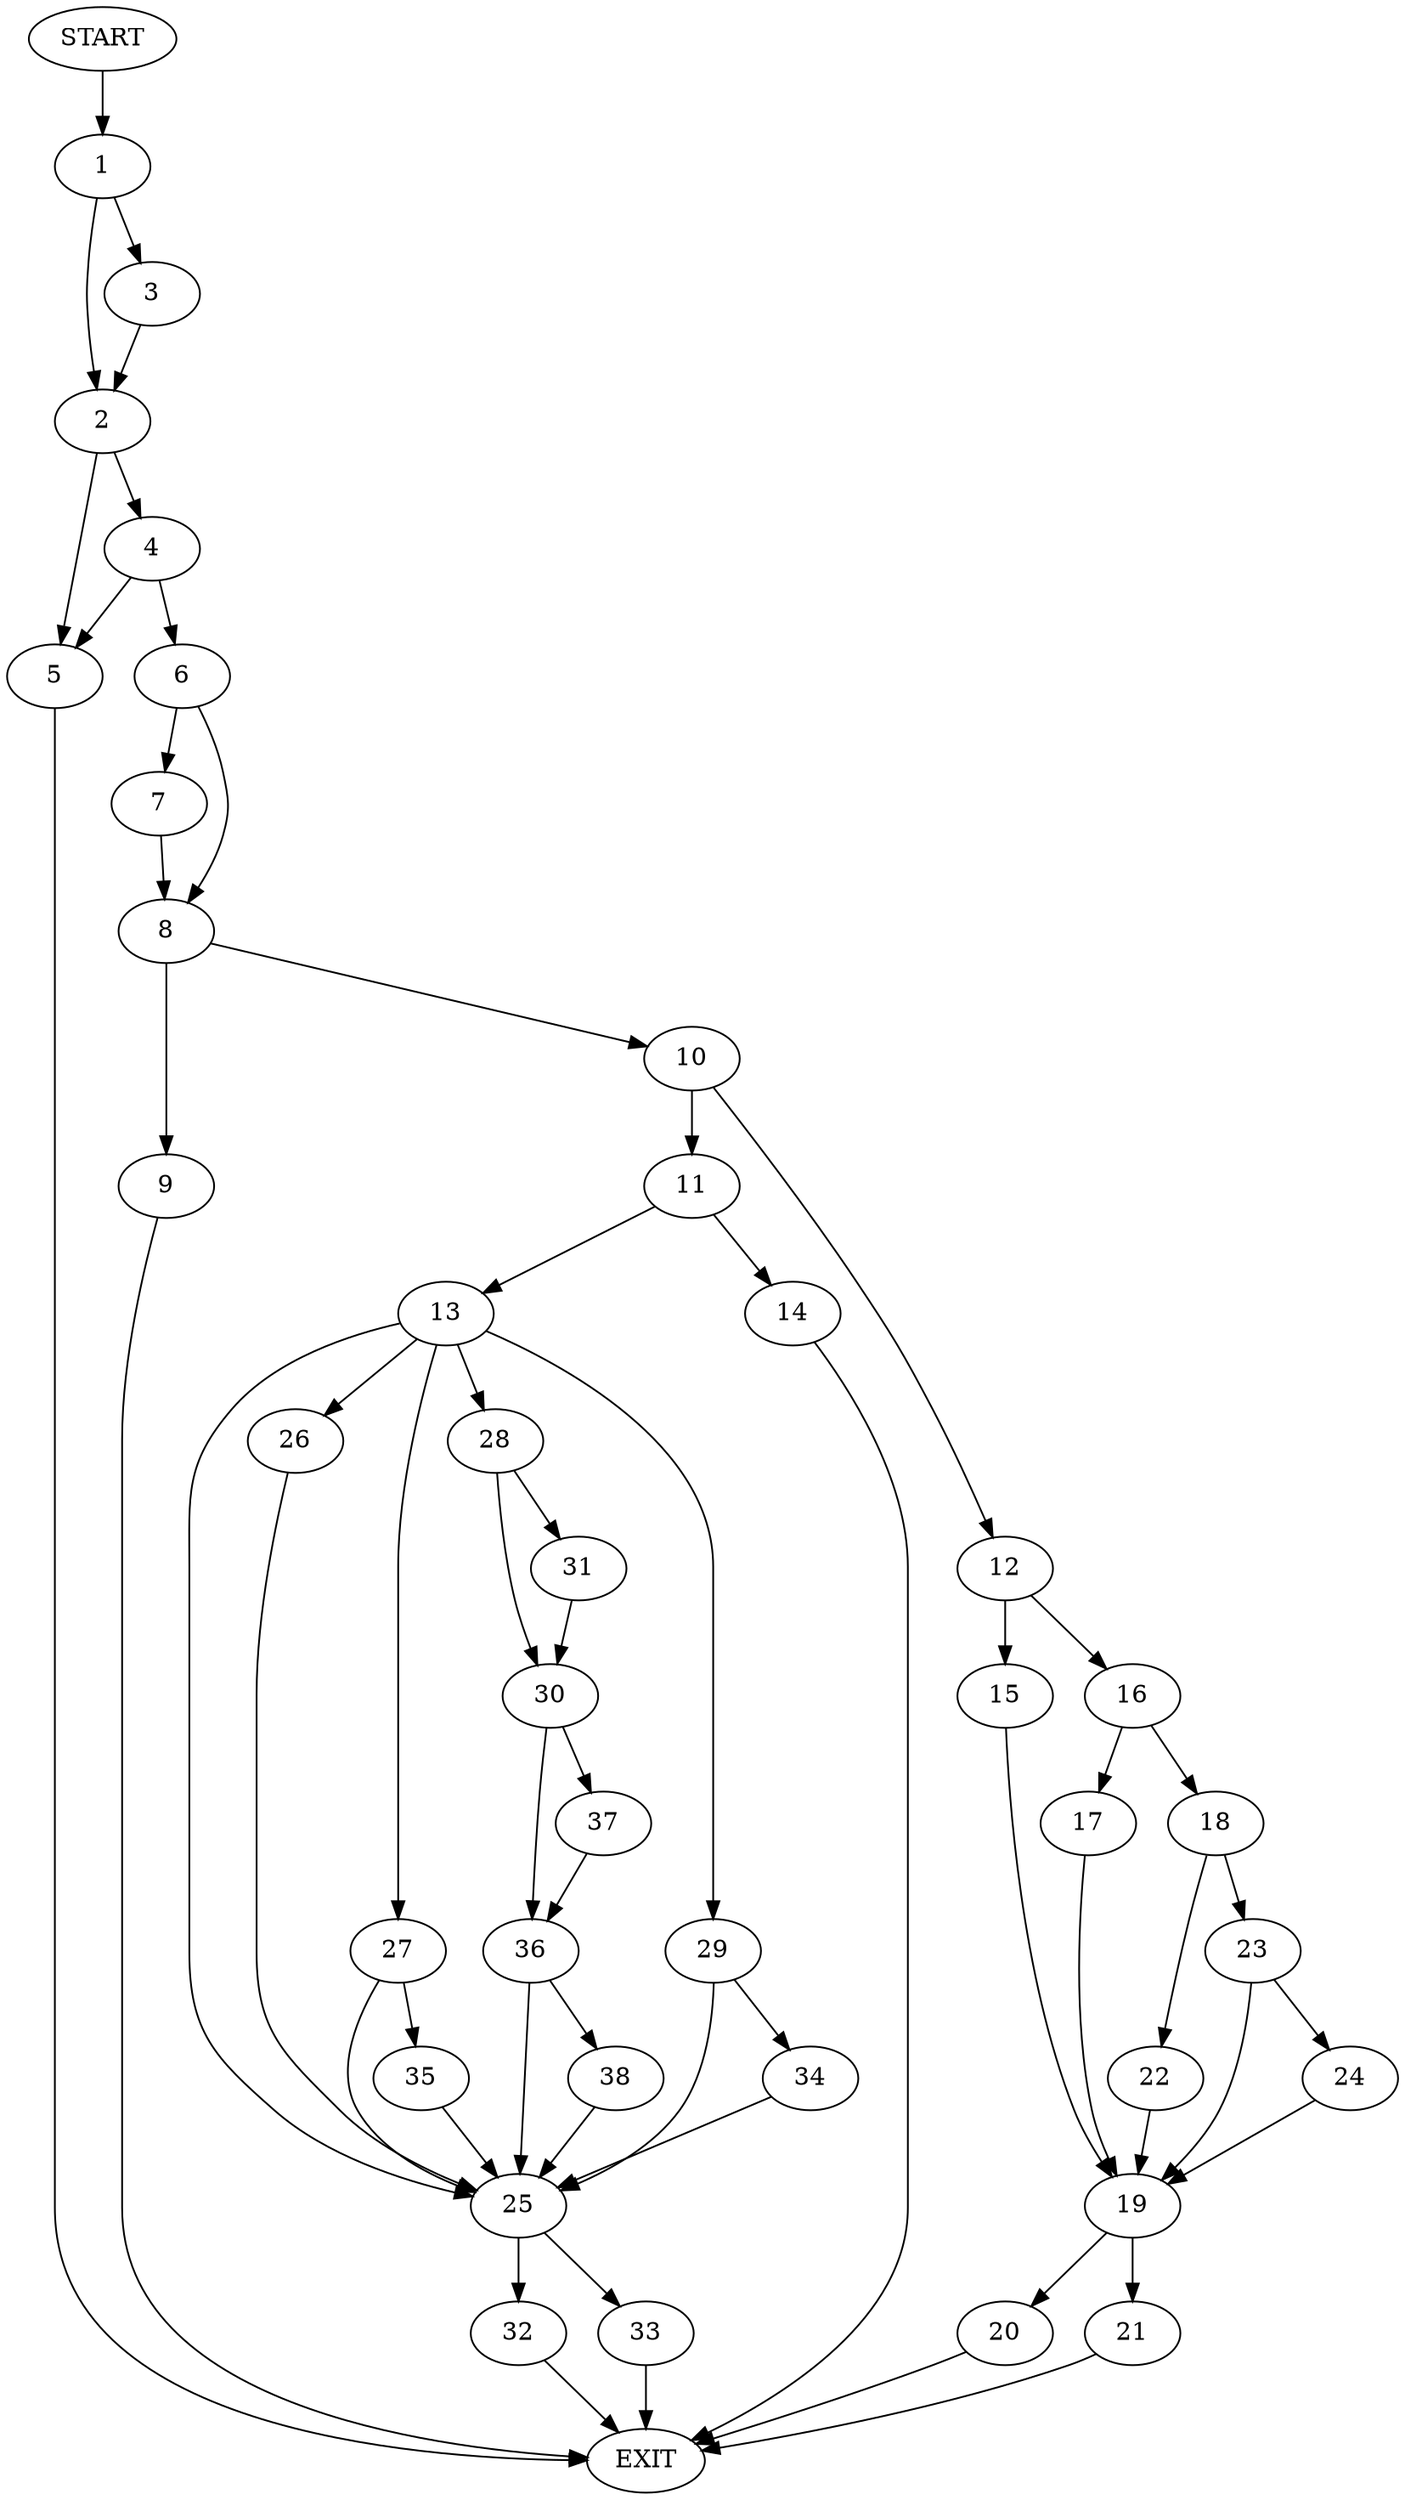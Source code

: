 digraph {
0 [label="START"]
39 [label="EXIT"]
0 -> 1
1 -> 2
1 -> 3
2 -> 4
2 -> 5
3 -> 2
5 -> 39
4 -> 5
4 -> 6
6 -> 7
6 -> 8
7 -> 8
8 -> 9
8 -> 10
9 -> 39
10 -> 11
10 -> 12
11 -> 13
11 -> 14
12 -> 15
12 -> 16
16 -> 17
16 -> 18
15 -> 19
19 -> 20
19 -> 21
17 -> 19
18 -> 22
18 -> 23
23 -> 24
23 -> 19
22 -> 19
24 -> 19
21 -> 39
20 -> 39
13 -> 25
13 -> 26
13 -> 27
13 -> 28
13 -> 29
14 -> 39
28 -> 30
28 -> 31
25 -> 32
25 -> 33
29 -> 34
29 -> 25
26 -> 25
27 -> 25
27 -> 35
34 -> 25
35 -> 25
31 -> 30
30 -> 36
30 -> 37
36 -> 38
36 -> 25
37 -> 36
38 -> 25
32 -> 39
33 -> 39
}
